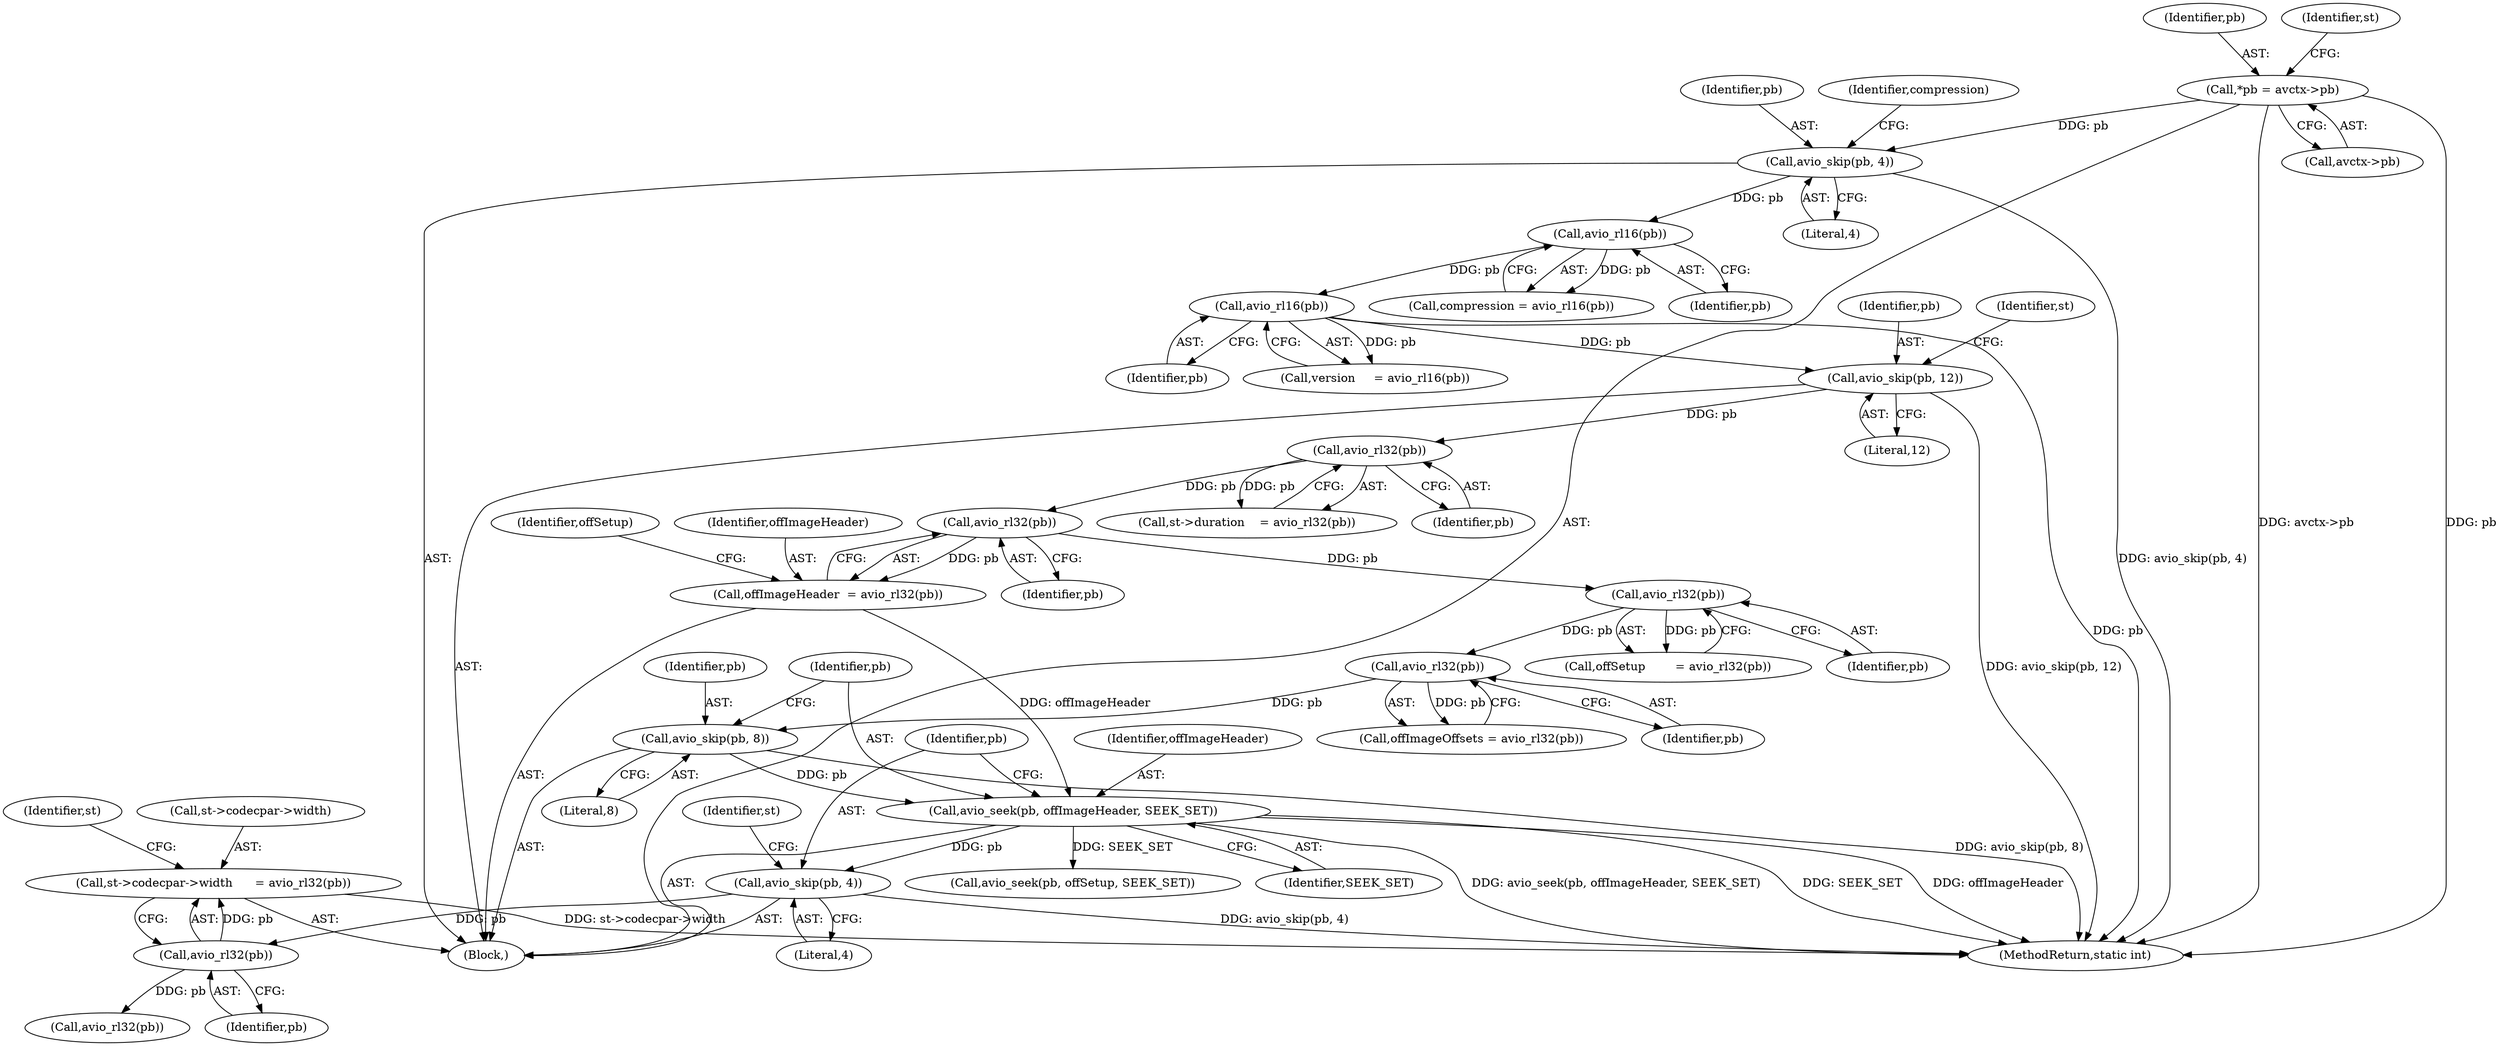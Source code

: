 digraph "0_FFmpeg_7e80b63ecd259d69d383623e75b318bf2bd491f6@pointer" {
"1000227" [label="(Call,st->codecpar->width      = avio_rl32(pb))"];
"1000233" [label="(Call,avio_rl32(pb))"];
"1000224" [label="(Call,avio_skip(pb, 4))"];
"1000220" [label="(Call,avio_seek(pb, offImageHeader, SEEK_SET))"];
"1000217" [label="(Call,avio_skip(pb, 8))"];
"1000215" [label="(Call,avio_rl32(pb))"];
"1000211" [label="(Call,avio_rl32(pb))"];
"1000207" [label="(Call,avio_rl32(pb))"];
"1000203" [label="(Call,avio_rl32(pb))"];
"1000196" [label="(Call,avio_skip(pb, 12))"];
"1000183" [label="(Call,avio_rl16(pb))"];
"1000179" [label="(Call,avio_rl16(pb))"];
"1000174" [label="(Call,avio_skip(pb, 4))"];
"1000125" [label="(Call,*pb = avctx->pb)"];
"1000205" [label="(Call,offImageHeader  = avio_rl32(pb))"];
"1000197" [label="(Identifier,pb)"];
"1000175" [label="(Identifier,pb)"];
"1000198" [label="(Literal,12)"];
"1000126" [label="(Identifier,pb)"];
"1000196" [label="(Call,avio_skip(pb, 12))"];
"1000224" [label="(Call,avio_skip(pb, 4))"];
"1000220" [label="(Call,avio_seek(pb, offImageHeader, SEEK_SET))"];
"1000221" [label="(Identifier,pb)"];
"1000311" [label="(Call,avio_seek(pb, offSetup, SEEK_SET))"];
"1000177" [label="(Call,compression = avio_rl16(pb))"];
"1000223" [label="(Identifier,SEEK_SET)"];
"1000212" [label="(Identifier,pb)"];
"1000143" [label="(Identifier,st)"];
"1000215" [label="(Call,avio_rl32(pb))"];
"1000222" [label="(Identifier,offImageHeader)"];
"1000180" [label="(Identifier,pb)"];
"1000205" [label="(Call,offImageHeader  = avio_rl32(pb))"];
"1000225" [label="(Identifier,pb)"];
"1000206" [label="(Identifier,offImageHeader)"];
"1000213" [label="(Call,offImageOffsets = avio_rl32(pb))"];
"1000204" [label="(Identifier,pb)"];
"1000210" [label="(Identifier,offSetup)"];
"1000184" [label="(Identifier,pb)"];
"1000219" [label="(Literal,8)"];
"1000216" [label="(Identifier,pb)"];
"1000203" [label="(Call,avio_rl32(pb))"];
"1000230" [label="(Identifier,st)"];
"1000211" [label="(Call,avio_rl32(pb))"];
"1000183" [label="(Call,avio_rl16(pb))"];
"1000217" [label="(Call,avio_skip(pb, 8))"];
"1000178" [label="(Identifier,compression)"];
"1000207" [label="(Call,avio_rl32(pb))"];
"1000125" [label="(Call,*pb = avctx->pb)"];
"1000127" [label="(Call,avctx->pb)"];
"1000228" [label="(Call,st->codecpar->width)"];
"1000780" [label="(MethodReturn,static int)"];
"1000233" [label="(Call,avio_rl32(pb))"];
"1000241" [label="(Call,avio_rl32(pb))"];
"1000238" [label="(Identifier,st)"];
"1000201" [label="(Identifier,st)"];
"1000226" [label="(Literal,4)"];
"1000179" [label="(Call,avio_rl16(pb))"];
"1000176" [label="(Literal,4)"];
"1000174" [label="(Call,avio_skip(pb, 4))"];
"1000218" [label="(Identifier,pb)"];
"1000234" [label="(Identifier,pb)"];
"1000209" [label="(Call,offSetup        = avio_rl32(pb))"];
"1000208" [label="(Identifier,pb)"];
"1000199" [label="(Call,st->duration    = avio_rl32(pb))"];
"1000123" [label="(Block,)"];
"1000181" [label="(Call,version     = avio_rl16(pb))"];
"1000227" [label="(Call,st->codecpar->width      = avio_rl32(pb))"];
"1000227" -> "1000123"  [label="AST: "];
"1000227" -> "1000233"  [label="CFG: "];
"1000228" -> "1000227"  [label="AST: "];
"1000233" -> "1000227"  [label="AST: "];
"1000238" -> "1000227"  [label="CFG: "];
"1000227" -> "1000780"  [label="DDG: st->codecpar->width"];
"1000233" -> "1000227"  [label="DDG: pb"];
"1000233" -> "1000234"  [label="CFG: "];
"1000234" -> "1000233"  [label="AST: "];
"1000224" -> "1000233"  [label="DDG: pb"];
"1000233" -> "1000241"  [label="DDG: pb"];
"1000224" -> "1000123"  [label="AST: "];
"1000224" -> "1000226"  [label="CFG: "];
"1000225" -> "1000224"  [label="AST: "];
"1000226" -> "1000224"  [label="AST: "];
"1000230" -> "1000224"  [label="CFG: "];
"1000224" -> "1000780"  [label="DDG: avio_skip(pb, 4)"];
"1000220" -> "1000224"  [label="DDG: pb"];
"1000220" -> "1000123"  [label="AST: "];
"1000220" -> "1000223"  [label="CFG: "];
"1000221" -> "1000220"  [label="AST: "];
"1000222" -> "1000220"  [label="AST: "];
"1000223" -> "1000220"  [label="AST: "];
"1000225" -> "1000220"  [label="CFG: "];
"1000220" -> "1000780"  [label="DDG: SEEK_SET"];
"1000220" -> "1000780"  [label="DDG: offImageHeader"];
"1000220" -> "1000780"  [label="DDG: avio_seek(pb, offImageHeader, SEEK_SET)"];
"1000217" -> "1000220"  [label="DDG: pb"];
"1000205" -> "1000220"  [label="DDG: offImageHeader"];
"1000220" -> "1000311"  [label="DDG: SEEK_SET"];
"1000217" -> "1000123"  [label="AST: "];
"1000217" -> "1000219"  [label="CFG: "];
"1000218" -> "1000217"  [label="AST: "];
"1000219" -> "1000217"  [label="AST: "];
"1000221" -> "1000217"  [label="CFG: "];
"1000217" -> "1000780"  [label="DDG: avio_skip(pb, 8)"];
"1000215" -> "1000217"  [label="DDG: pb"];
"1000215" -> "1000213"  [label="AST: "];
"1000215" -> "1000216"  [label="CFG: "];
"1000216" -> "1000215"  [label="AST: "];
"1000213" -> "1000215"  [label="CFG: "];
"1000215" -> "1000213"  [label="DDG: pb"];
"1000211" -> "1000215"  [label="DDG: pb"];
"1000211" -> "1000209"  [label="AST: "];
"1000211" -> "1000212"  [label="CFG: "];
"1000212" -> "1000211"  [label="AST: "];
"1000209" -> "1000211"  [label="CFG: "];
"1000211" -> "1000209"  [label="DDG: pb"];
"1000207" -> "1000211"  [label="DDG: pb"];
"1000207" -> "1000205"  [label="AST: "];
"1000207" -> "1000208"  [label="CFG: "];
"1000208" -> "1000207"  [label="AST: "];
"1000205" -> "1000207"  [label="CFG: "];
"1000207" -> "1000205"  [label="DDG: pb"];
"1000203" -> "1000207"  [label="DDG: pb"];
"1000203" -> "1000199"  [label="AST: "];
"1000203" -> "1000204"  [label="CFG: "];
"1000204" -> "1000203"  [label="AST: "];
"1000199" -> "1000203"  [label="CFG: "];
"1000203" -> "1000199"  [label="DDG: pb"];
"1000196" -> "1000203"  [label="DDG: pb"];
"1000196" -> "1000123"  [label="AST: "];
"1000196" -> "1000198"  [label="CFG: "];
"1000197" -> "1000196"  [label="AST: "];
"1000198" -> "1000196"  [label="AST: "];
"1000201" -> "1000196"  [label="CFG: "];
"1000196" -> "1000780"  [label="DDG: avio_skip(pb, 12)"];
"1000183" -> "1000196"  [label="DDG: pb"];
"1000183" -> "1000181"  [label="AST: "];
"1000183" -> "1000184"  [label="CFG: "];
"1000184" -> "1000183"  [label="AST: "];
"1000181" -> "1000183"  [label="CFG: "];
"1000183" -> "1000780"  [label="DDG: pb"];
"1000183" -> "1000181"  [label="DDG: pb"];
"1000179" -> "1000183"  [label="DDG: pb"];
"1000179" -> "1000177"  [label="AST: "];
"1000179" -> "1000180"  [label="CFG: "];
"1000180" -> "1000179"  [label="AST: "];
"1000177" -> "1000179"  [label="CFG: "];
"1000179" -> "1000177"  [label="DDG: pb"];
"1000174" -> "1000179"  [label="DDG: pb"];
"1000174" -> "1000123"  [label="AST: "];
"1000174" -> "1000176"  [label="CFG: "];
"1000175" -> "1000174"  [label="AST: "];
"1000176" -> "1000174"  [label="AST: "];
"1000178" -> "1000174"  [label="CFG: "];
"1000174" -> "1000780"  [label="DDG: avio_skip(pb, 4)"];
"1000125" -> "1000174"  [label="DDG: pb"];
"1000125" -> "1000123"  [label="AST: "];
"1000125" -> "1000127"  [label="CFG: "];
"1000126" -> "1000125"  [label="AST: "];
"1000127" -> "1000125"  [label="AST: "];
"1000143" -> "1000125"  [label="CFG: "];
"1000125" -> "1000780"  [label="DDG: pb"];
"1000125" -> "1000780"  [label="DDG: avctx->pb"];
"1000205" -> "1000123"  [label="AST: "];
"1000206" -> "1000205"  [label="AST: "];
"1000210" -> "1000205"  [label="CFG: "];
}
